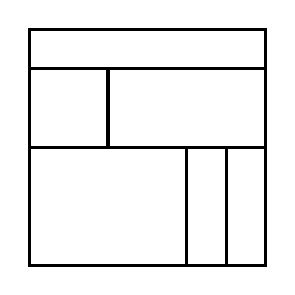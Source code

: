 \begin{tikzpicture}[very thick, scale=.5]
    \draw (0,5) rectangle (6,6);
    \draw (0,3) rectangle (2,5);
    \draw (2,3) rectangle (6,5);
    \draw (0,0) rectangle (4,3);
    \draw (4,0) rectangle (5,3);
    \draw (5,0) rectangle (6,3);
\end{tikzpicture}
